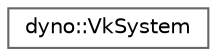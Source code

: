 digraph "Graphical Class Hierarchy"
{
 // LATEX_PDF_SIZE
  bgcolor="transparent";
  edge [fontname=Helvetica,fontsize=10,labelfontname=Helvetica,labelfontsize=10];
  node [fontname=Helvetica,fontsize=10,shape=box,height=0.2,width=0.4];
  rankdir="LR";
  Node0 [id="Node000000",label="dyno::VkSystem",height=0.2,width=0.4,color="grey40", fillcolor="white", style="filled",URL="$classdyno_1_1_vk_system.html",tooltip=" "];
}
